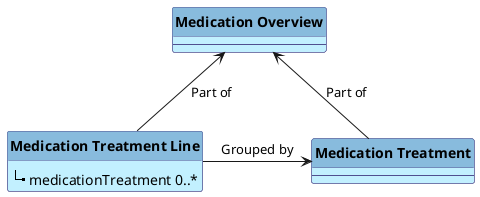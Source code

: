@startuml
'skinparam linetype ortho
skinparam linetype polyline
hide circle
hide stereotype


skinparam class<<MD>> {
 BorderColor DarkSlateGray
 BackgroundColor WhiteSmoke
 HeaderBackgroundColor #909090
}

skinparam class<<TM>> {
 BorderColor #505090
 BackgroundColor APPLICATION
 HeaderBackgroundColor #8bd
}


    class "**Medication Treatment**" as MT<<TM>> {
        --
    }

    class "**Medication Treatment Line**" as MTL<<TM>> {
      |_ medicationTreatment 0..*
    }

    class "**Medication Overview**" as MEOW<<TM>> {
        --
    }


MTL ->  MT : "Grouped by"
MT ->  MEOW : "Part of"
MTL -u->  MEOW : "Part of"


@enduml
